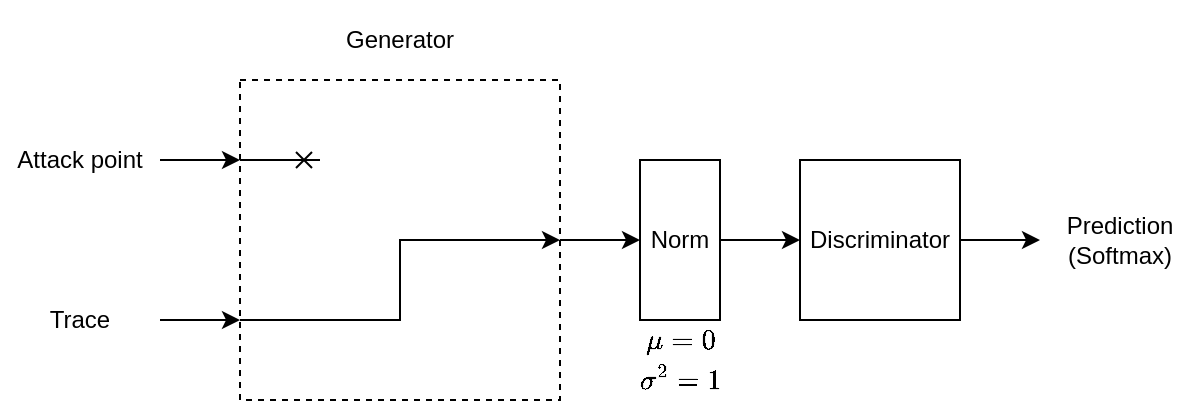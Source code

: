 <mxfile version="16.4.5" type="device"><diagram id="1cE9sgy44pvK4Kxqh7rR" name="Page-1"><mxGraphModel dx="813" dy="441" grid="1" gridSize="10" guides="1" tooltips="1" connect="1" arrows="1" fold="1" page="1" pageScale="1" pageWidth="850" pageHeight="1100" math="1" shadow="0"><root><mxCell id="0"/><mxCell id="1" parent="0"/><mxCell id="XdFX4buFfyT47oLjuNTR-1" value="Discriminator" style="whiteSpace=wrap;html=1;aspect=fixed;" vertex="1" parent="1"><mxGeometry x="520" y="120" width="80" height="80" as="geometry"/></mxCell><mxCell id="XdFX4buFfyT47oLjuNTR-5" value="Norm" style="rounded=0;whiteSpace=wrap;html=1;" vertex="1" parent="1"><mxGeometry x="440" y="120" width="40" height="80" as="geometry"/></mxCell><mxCell id="XdFX4buFfyT47oLjuNTR-6" value="$$\mu=0$$" style="text;html=1;strokeColor=none;fillColor=none;align=center;verticalAlign=middle;whiteSpace=wrap;rounded=0;" vertex="1" parent="1"><mxGeometry x="440" y="200" width="40" height="20" as="geometry"/></mxCell><mxCell id="XdFX4buFfyT47oLjuNTR-7" value="$$\sigma^2 = 1$$" style="text;html=1;strokeColor=none;fillColor=none;align=center;verticalAlign=middle;whiteSpace=wrap;rounded=0;" vertex="1" parent="1"><mxGeometry x="440" y="220" width="40" height="20" as="geometry"/></mxCell><mxCell id="XdFX4buFfyT47oLjuNTR-8" value="" style="endArrow=classic;html=1;rounded=0;exitX=1;exitY=0.5;exitDx=0;exitDy=0;entryX=0;entryY=0.5;entryDx=0;entryDy=0;" edge="1" parent="1" source="XdFX4buFfyT47oLjuNTR-5" target="XdFX4buFfyT47oLjuNTR-1"><mxGeometry width="50" height="50" relative="1" as="geometry"><mxPoint x="550" y="300" as="sourcePoint"/><mxPoint x="600" y="250" as="targetPoint"/></mxGeometry></mxCell><mxCell id="XdFX4buFfyT47oLjuNTR-10" value="" style="endArrow=classic;html=1;rounded=0;exitX=1;exitY=0.5;exitDx=0;exitDy=0;" edge="1" parent="1" source="XdFX4buFfyT47oLjuNTR-1"><mxGeometry width="50" height="50" relative="1" as="geometry"><mxPoint x="660" y="190" as="sourcePoint"/><mxPoint x="640" y="160" as="targetPoint"/></mxGeometry></mxCell><mxCell id="XdFX4buFfyT47oLjuNTR-11" value="Prediction (Softmax)" style="text;html=1;strokeColor=none;fillColor=none;align=center;verticalAlign=middle;whiteSpace=wrap;rounded=0;" vertex="1" parent="1"><mxGeometry x="640" y="140" width="80" height="40" as="geometry"/></mxCell><mxCell id="XdFX4buFfyT47oLjuNTR-12" value="" style="endArrow=classic;html=1;rounded=0;entryX=0;entryY=0.5;entryDx=0;entryDy=0;" edge="1" parent="1" target="XdFX4buFfyT47oLjuNTR-5"><mxGeometry width="50" height="50" relative="1" as="geometry"><mxPoint x="400" y="160" as="sourcePoint"/><mxPoint x="340" y="140" as="targetPoint"/></mxGeometry></mxCell><mxCell id="XdFX4buFfyT47oLjuNTR-13" value="" style="whiteSpace=wrap;html=1;aspect=fixed;fillColor=none;dashed=1;" vertex="1" parent="1"><mxGeometry x="240" y="80" width="160" height="160" as="geometry"/></mxCell><mxCell id="XdFX4buFfyT47oLjuNTR-14" value="" style="endArrow=classic;html=1;rounded=0;exitX=0;exitY=0.75;exitDx=0;exitDy=0;entryX=1;entryY=0.5;entryDx=0;entryDy=0;" edge="1" parent="1" source="XdFX4buFfyT47oLjuNTR-13" target="XdFX4buFfyT47oLjuNTR-13"><mxGeometry width="50" height="50" relative="1" as="geometry"><mxPoint x="280" y="210" as="sourcePoint"/><mxPoint x="330" y="160" as="targetPoint"/><Array as="points"><mxPoint x="320" y="200"/><mxPoint x="320" y="160"/></Array></mxGeometry></mxCell><mxCell id="XdFX4buFfyT47oLjuNTR-15" value="" style="endArrow=cross;html=1;rounded=0;exitX=0;exitY=0.25;exitDx=0;exitDy=0;endFill=0;" edge="1" parent="1" source="XdFX4buFfyT47oLjuNTR-13"><mxGeometry width="50" height="50" relative="1" as="geometry"><mxPoint x="290" y="150" as="sourcePoint"/><mxPoint x="280" y="120" as="targetPoint"/></mxGeometry></mxCell><mxCell id="XdFX4buFfyT47oLjuNTR-17" value="" style="endArrow=classic;html=1;rounded=0;entryX=0;entryY=0.25;entryDx=0;entryDy=0;" edge="1" parent="1" target="XdFX4buFfyT47oLjuNTR-13"><mxGeometry width="50" height="50" relative="1" as="geometry"><mxPoint x="200" y="120" as="sourcePoint"/><mxPoint x="200" y="80" as="targetPoint"/></mxGeometry></mxCell><mxCell id="XdFX4buFfyT47oLjuNTR-18" value="" style="endArrow=classic;html=1;rounded=0;entryX=0;entryY=0.75;entryDx=0;entryDy=0;" edge="1" parent="1" target="XdFX4buFfyT47oLjuNTR-13"><mxGeometry width="50" height="50" relative="1" as="geometry"><mxPoint x="200" y="200" as="sourcePoint"/><mxPoint x="170" y="190" as="targetPoint"/></mxGeometry></mxCell><mxCell id="XdFX4buFfyT47oLjuNTR-19" value="Trace" style="text;html=1;strokeColor=none;fillColor=none;align=center;verticalAlign=middle;whiteSpace=wrap;rounded=0;dashed=1;" vertex="1" parent="1"><mxGeometry x="120" y="180" width="80" height="40" as="geometry"/></mxCell><mxCell id="XdFX4buFfyT47oLjuNTR-20" value="Attack point" style="text;html=1;strokeColor=none;fillColor=none;align=center;verticalAlign=middle;whiteSpace=wrap;rounded=0;dashed=1;" vertex="1" parent="1"><mxGeometry x="120" y="100" width="80" height="40" as="geometry"/></mxCell><mxCell id="XdFX4buFfyT47oLjuNTR-21" value="Generator" style="text;html=1;strokeColor=none;fillColor=none;align=center;verticalAlign=middle;whiteSpace=wrap;rounded=0;dashed=1;" vertex="1" parent="1"><mxGeometry x="280" y="40" width="80" height="40" as="geometry"/></mxCell></root></mxGraphModel></diagram></mxfile>